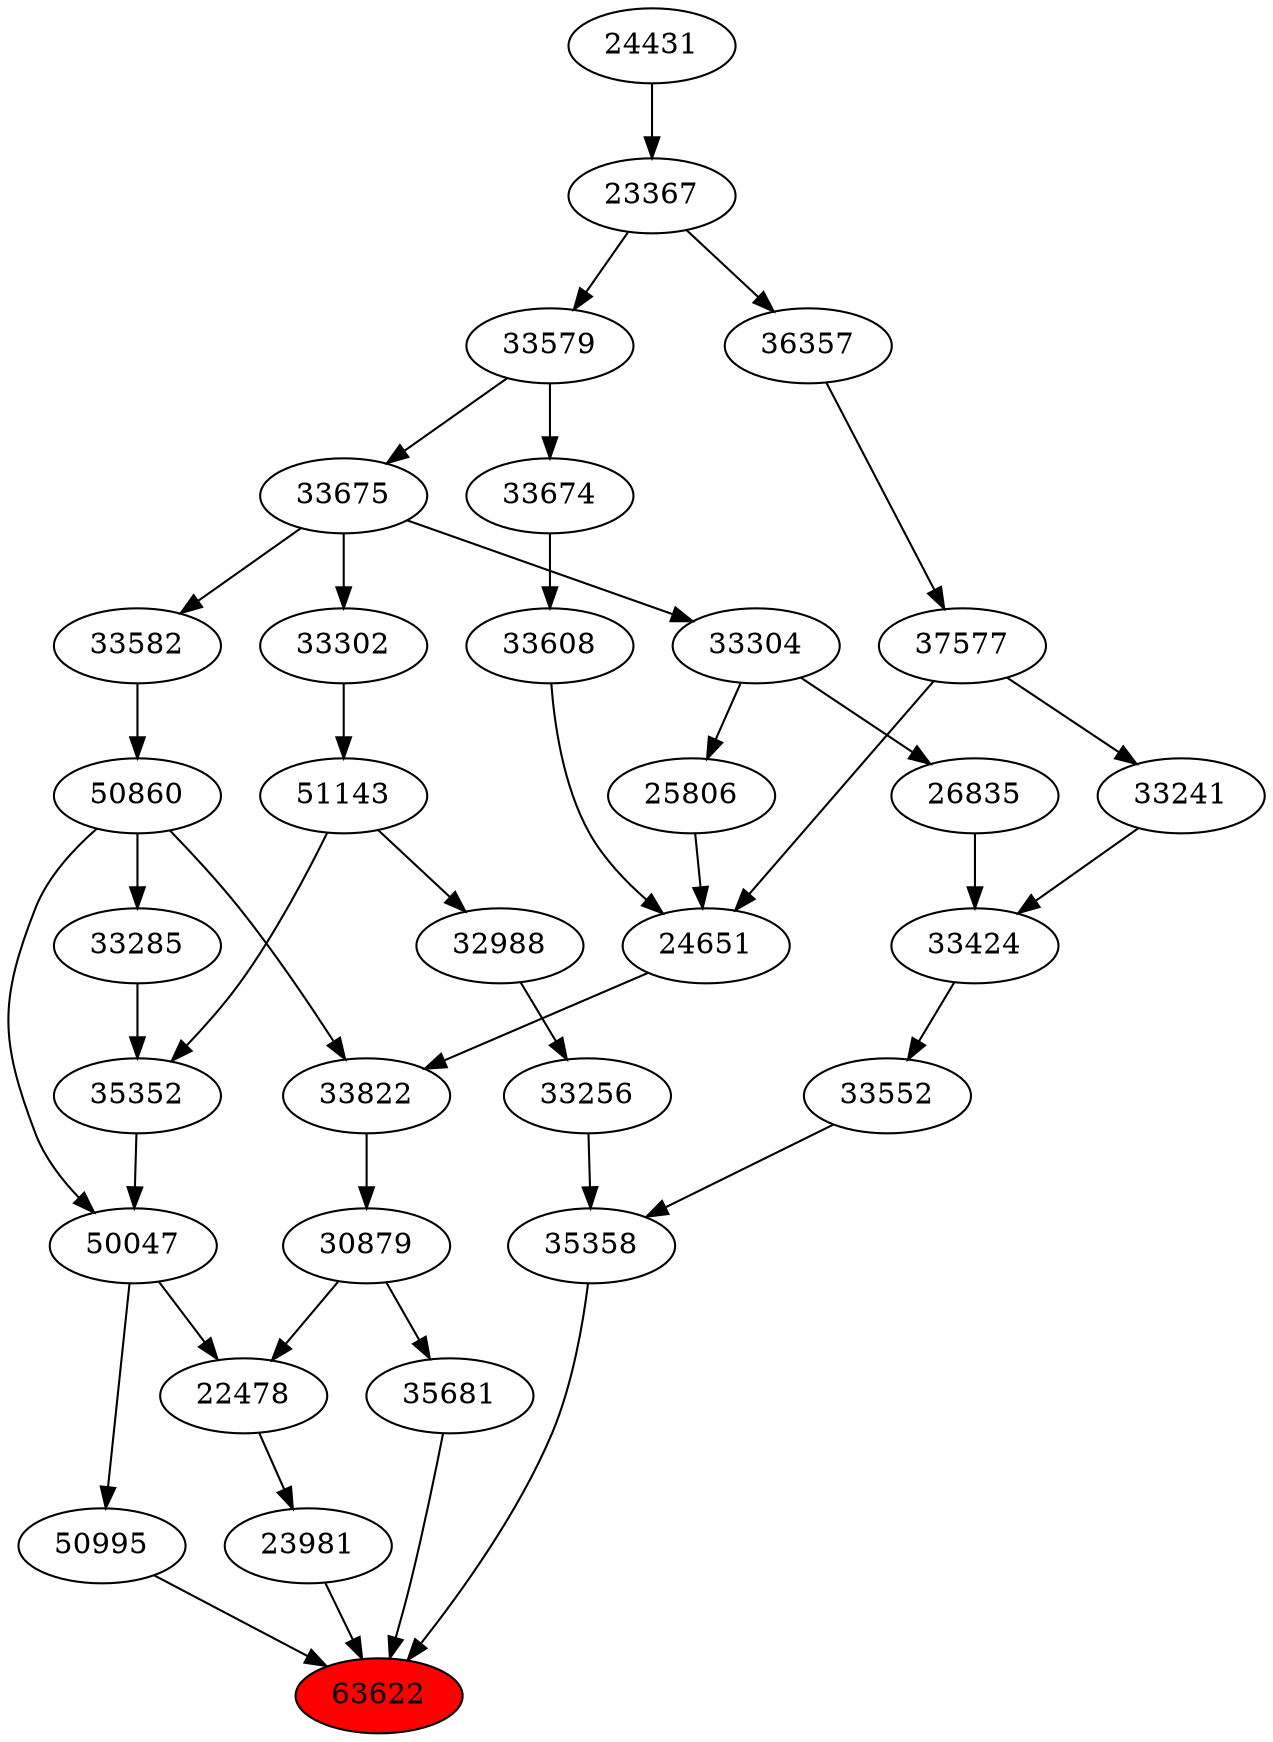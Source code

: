strict digraph{ 
63622 [label="63622" fillcolor=red style=filled]
23981 -> 63622
50995 -> 63622
35681 -> 63622
35358 -> 63622
23981 [label="23981"]
22478 -> 23981
50995 [label="50995"]
50047 -> 50995
35681 [label="35681"]
30879 -> 35681
35358 [label="35358"]
33552 -> 35358
33256 -> 35358
22478 [label="22478"]
30879 -> 22478
50047 -> 22478
50047 [label="50047"]
35352 -> 50047
50860 -> 50047
30879 [label="30879"]
33822 -> 30879
33552 [label="33552"]
33424 -> 33552
33256 [label="33256"]
32988 -> 33256
35352 [label="35352"]
33285 -> 35352
51143 -> 35352
50860 [label="50860"]
33582 -> 50860
33822 [label="33822"]
24651 -> 33822
50860 -> 33822
33424 [label="33424"]
33241 -> 33424
26835 -> 33424
32988 [label="32988"]
51143 -> 32988
33285 [label="33285"]
50860 -> 33285
51143 [label="51143"]
33302 -> 51143
33582 [label="33582"]
33675 -> 33582
24651 [label="24651"]
25806 -> 24651
33608 -> 24651
37577 -> 24651
33241 [label="33241"]
37577 -> 33241
26835 [label="26835"]
33304 -> 26835
33302 [label="33302"]
33675 -> 33302
33675 [label="33675"]
33579 -> 33675
25806 [label="25806"]
33304 -> 25806
33608 [label="33608"]
33674 -> 33608
37577 [label="37577"]
36357 -> 37577
33304 [label="33304"]
33675 -> 33304
33579 [label="33579"]
23367 -> 33579
33674 [label="33674"]
33579 -> 33674
36357 [label="36357"]
23367 -> 36357
23367 [label="23367"]
24431 -> 23367
24431 [label="24431"]
}